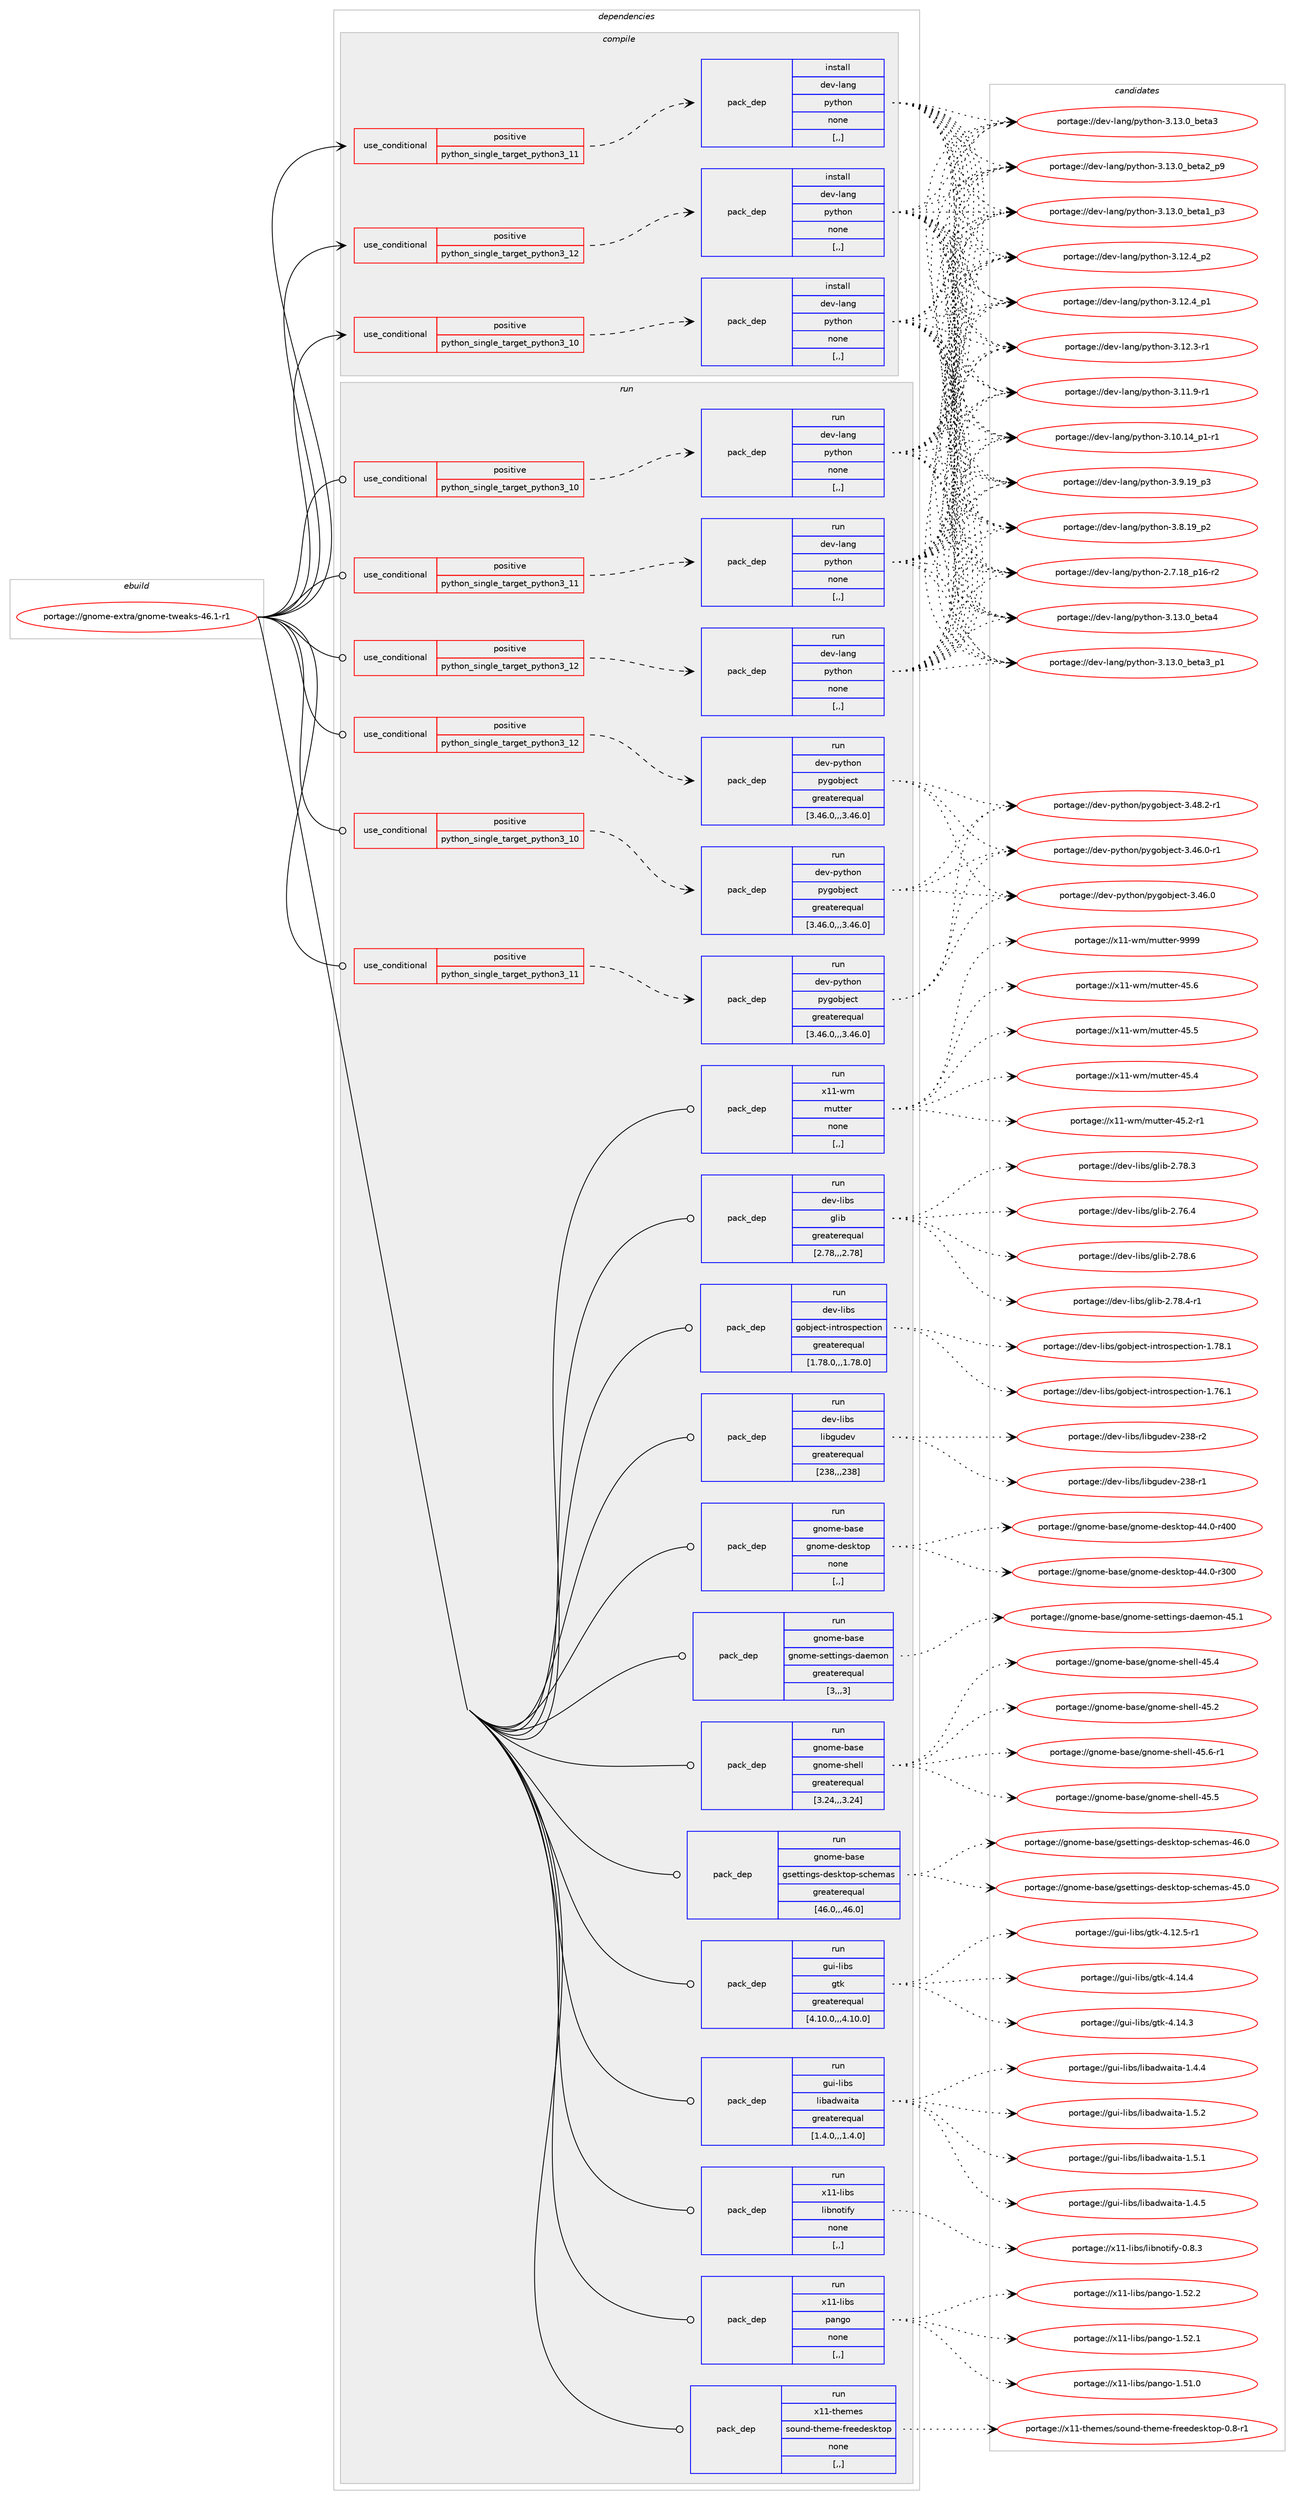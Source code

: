 digraph prolog {

# *************
# Graph options
# *************

newrank=true;
concentrate=true;
compound=true;
graph [rankdir=LR,fontname=Helvetica,fontsize=10,ranksep=1.5];#, ranksep=2.5, nodesep=0.2];
edge  [arrowhead=vee];
node  [fontname=Helvetica,fontsize=10];

# **********
# The ebuild
# **********

subgraph cluster_leftcol {
color=gray;
label=<<i>ebuild</i>>;
id [label="portage://gnome-extra/gnome-tweaks-46.1-r1", color=red, width=4, href="../gnome-extra/gnome-tweaks-46.1-r1.svg"];
}

# ****************
# The dependencies
# ****************

subgraph cluster_midcol {
color=gray;
label=<<i>dependencies</i>>;
subgraph cluster_compile {
fillcolor="#eeeeee";
style=filled;
label=<<i>compile</i>>;
subgraph cond65798 {
dependency240437 [label=<<TABLE BORDER="0" CELLBORDER="1" CELLSPACING="0" CELLPADDING="4"><TR><TD ROWSPAN="3" CELLPADDING="10">use_conditional</TD></TR><TR><TD>positive</TD></TR><TR><TD>python_single_target_python3_10</TD></TR></TABLE>>, shape=none, color=red];
subgraph pack173102 {
dependency240438 [label=<<TABLE BORDER="0" CELLBORDER="1" CELLSPACING="0" CELLPADDING="4" WIDTH="220"><TR><TD ROWSPAN="6" CELLPADDING="30">pack_dep</TD></TR><TR><TD WIDTH="110">install</TD></TR><TR><TD>dev-lang</TD></TR><TR><TD>python</TD></TR><TR><TD>none</TD></TR><TR><TD>[,,]</TD></TR></TABLE>>, shape=none, color=blue];
}
dependency240437:e -> dependency240438:w [weight=20,style="dashed",arrowhead="vee"];
}
id:e -> dependency240437:w [weight=20,style="solid",arrowhead="vee"];
subgraph cond65799 {
dependency240439 [label=<<TABLE BORDER="0" CELLBORDER="1" CELLSPACING="0" CELLPADDING="4"><TR><TD ROWSPAN="3" CELLPADDING="10">use_conditional</TD></TR><TR><TD>positive</TD></TR><TR><TD>python_single_target_python3_11</TD></TR></TABLE>>, shape=none, color=red];
subgraph pack173103 {
dependency240440 [label=<<TABLE BORDER="0" CELLBORDER="1" CELLSPACING="0" CELLPADDING="4" WIDTH="220"><TR><TD ROWSPAN="6" CELLPADDING="30">pack_dep</TD></TR><TR><TD WIDTH="110">install</TD></TR><TR><TD>dev-lang</TD></TR><TR><TD>python</TD></TR><TR><TD>none</TD></TR><TR><TD>[,,]</TD></TR></TABLE>>, shape=none, color=blue];
}
dependency240439:e -> dependency240440:w [weight=20,style="dashed",arrowhead="vee"];
}
id:e -> dependency240439:w [weight=20,style="solid",arrowhead="vee"];
subgraph cond65800 {
dependency240441 [label=<<TABLE BORDER="0" CELLBORDER="1" CELLSPACING="0" CELLPADDING="4"><TR><TD ROWSPAN="3" CELLPADDING="10">use_conditional</TD></TR><TR><TD>positive</TD></TR><TR><TD>python_single_target_python3_12</TD></TR></TABLE>>, shape=none, color=red];
subgraph pack173104 {
dependency240442 [label=<<TABLE BORDER="0" CELLBORDER="1" CELLSPACING="0" CELLPADDING="4" WIDTH="220"><TR><TD ROWSPAN="6" CELLPADDING="30">pack_dep</TD></TR><TR><TD WIDTH="110">install</TD></TR><TR><TD>dev-lang</TD></TR><TR><TD>python</TD></TR><TR><TD>none</TD></TR><TR><TD>[,,]</TD></TR></TABLE>>, shape=none, color=blue];
}
dependency240441:e -> dependency240442:w [weight=20,style="dashed",arrowhead="vee"];
}
id:e -> dependency240441:w [weight=20,style="solid",arrowhead="vee"];
}
subgraph cluster_compileandrun {
fillcolor="#eeeeee";
style=filled;
label=<<i>compile and run</i>>;
}
subgraph cluster_run {
fillcolor="#eeeeee";
style=filled;
label=<<i>run</i>>;
subgraph cond65801 {
dependency240443 [label=<<TABLE BORDER="0" CELLBORDER="1" CELLSPACING="0" CELLPADDING="4"><TR><TD ROWSPAN="3" CELLPADDING="10">use_conditional</TD></TR><TR><TD>positive</TD></TR><TR><TD>python_single_target_python3_10</TD></TR></TABLE>>, shape=none, color=red];
subgraph pack173105 {
dependency240444 [label=<<TABLE BORDER="0" CELLBORDER="1" CELLSPACING="0" CELLPADDING="4" WIDTH="220"><TR><TD ROWSPAN="6" CELLPADDING="30">pack_dep</TD></TR><TR><TD WIDTH="110">run</TD></TR><TR><TD>dev-lang</TD></TR><TR><TD>python</TD></TR><TR><TD>none</TD></TR><TR><TD>[,,]</TD></TR></TABLE>>, shape=none, color=blue];
}
dependency240443:e -> dependency240444:w [weight=20,style="dashed",arrowhead="vee"];
}
id:e -> dependency240443:w [weight=20,style="solid",arrowhead="odot"];
subgraph cond65802 {
dependency240445 [label=<<TABLE BORDER="0" CELLBORDER="1" CELLSPACING="0" CELLPADDING="4"><TR><TD ROWSPAN="3" CELLPADDING="10">use_conditional</TD></TR><TR><TD>positive</TD></TR><TR><TD>python_single_target_python3_10</TD></TR></TABLE>>, shape=none, color=red];
subgraph pack173106 {
dependency240446 [label=<<TABLE BORDER="0" CELLBORDER="1" CELLSPACING="0" CELLPADDING="4" WIDTH="220"><TR><TD ROWSPAN="6" CELLPADDING="30">pack_dep</TD></TR><TR><TD WIDTH="110">run</TD></TR><TR><TD>dev-python</TD></TR><TR><TD>pygobject</TD></TR><TR><TD>greaterequal</TD></TR><TR><TD>[3.46.0,,,3.46.0]</TD></TR></TABLE>>, shape=none, color=blue];
}
dependency240445:e -> dependency240446:w [weight=20,style="dashed",arrowhead="vee"];
}
id:e -> dependency240445:w [weight=20,style="solid",arrowhead="odot"];
subgraph cond65803 {
dependency240447 [label=<<TABLE BORDER="0" CELLBORDER="1" CELLSPACING="0" CELLPADDING="4"><TR><TD ROWSPAN="3" CELLPADDING="10">use_conditional</TD></TR><TR><TD>positive</TD></TR><TR><TD>python_single_target_python3_11</TD></TR></TABLE>>, shape=none, color=red];
subgraph pack173107 {
dependency240448 [label=<<TABLE BORDER="0" CELLBORDER="1" CELLSPACING="0" CELLPADDING="4" WIDTH="220"><TR><TD ROWSPAN="6" CELLPADDING="30">pack_dep</TD></TR><TR><TD WIDTH="110">run</TD></TR><TR><TD>dev-lang</TD></TR><TR><TD>python</TD></TR><TR><TD>none</TD></TR><TR><TD>[,,]</TD></TR></TABLE>>, shape=none, color=blue];
}
dependency240447:e -> dependency240448:w [weight=20,style="dashed",arrowhead="vee"];
}
id:e -> dependency240447:w [weight=20,style="solid",arrowhead="odot"];
subgraph cond65804 {
dependency240449 [label=<<TABLE BORDER="0" CELLBORDER="1" CELLSPACING="0" CELLPADDING="4"><TR><TD ROWSPAN="3" CELLPADDING="10">use_conditional</TD></TR><TR><TD>positive</TD></TR><TR><TD>python_single_target_python3_11</TD></TR></TABLE>>, shape=none, color=red];
subgraph pack173108 {
dependency240450 [label=<<TABLE BORDER="0" CELLBORDER="1" CELLSPACING="0" CELLPADDING="4" WIDTH="220"><TR><TD ROWSPAN="6" CELLPADDING="30">pack_dep</TD></TR><TR><TD WIDTH="110">run</TD></TR><TR><TD>dev-python</TD></TR><TR><TD>pygobject</TD></TR><TR><TD>greaterequal</TD></TR><TR><TD>[3.46.0,,,3.46.0]</TD></TR></TABLE>>, shape=none, color=blue];
}
dependency240449:e -> dependency240450:w [weight=20,style="dashed",arrowhead="vee"];
}
id:e -> dependency240449:w [weight=20,style="solid",arrowhead="odot"];
subgraph cond65805 {
dependency240451 [label=<<TABLE BORDER="0" CELLBORDER="1" CELLSPACING="0" CELLPADDING="4"><TR><TD ROWSPAN="3" CELLPADDING="10">use_conditional</TD></TR><TR><TD>positive</TD></TR><TR><TD>python_single_target_python3_12</TD></TR></TABLE>>, shape=none, color=red];
subgraph pack173109 {
dependency240452 [label=<<TABLE BORDER="0" CELLBORDER="1" CELLSPACING="0" CELLPADDING="4" WIDTH="220"><TR><TD ROWSPAN="6" CELLPADDING="30">pack_dep</TD></TR><TR><TD WIDTH="110">run</TD></TR><TR><TD>dev-lang</TD></TR><TR><TD>python</TD></TR><TR><TD>none</TD></TR><TR><TD>[,,]</TD></TR></TABLE>>, shape=none, color=blue];
}
dependency240451:e -> dependency240452:w [weight=20,style="dashed",arrowhead="vee"];
}
id:e -> dependency240451:w [weight=20,style="solid",arrowhead="odot"];
subgraph cond65806 {
dependency240453 [label=<<TABLE BORDER="0" CELLBORDER="1" CELLSPACING="0" CELLPADDING="4"><TR><TD ROWSPAN="3" CELLPADDING="10">use_conditional</TD></TR><TR><TD>positive</TD></TR><TR><TD>python_single_target_python3_12</TD></TR></TABLE>>, shape=none, color=red];
subgraph pack173110 {
dependency240454 [label=<<TABLE BORDER="0" CELLBORDER="1" CELLSPACING="0" CELLPADDING="4" WIDTH="220"><TR><TD ROWSPAN="6" CELLPADDING="30">pack_dep</TD></TR><TR><TD WIDTH="110">run</TD></TR><TR><TD>dev-python</TD></TR><TR><TD>pygobject</TD></TR><TR><TD>greaterequal</TD></TR><TR><TD>[3.46.0,,,3.46.0]</TD></TR></TABLE>>, shape=none, color=blue];
}
dependency240453:e -> dependency240454:w [weight=20,style="dashed",arrowhead="vee"];
}
id:e -> dependency240453:w [weight=20,style="solid",arrowhead="odot"];
subgraph pack173111 {
dependency240455 [label=<<TABLE BORDER="0" CELLBORDER="1" CELLSPACING="0" CELLPADDING="4" WIDTH="220"><TR><TD ROWSPAN="6" CELLPADDING="30">pack_dep</TD></TR><TR><TD WIDTH="110">run</TD></TR><TR><TD>dev-libs</TD></TR><TR><TD>glib</TD></TR><TR><TD>greaterequal</TD></TR><TR><TD>[2.78,,,2.78]</TD></TR></TABLE>>, shape=none, color=blue];
}
id:e -> dependency240455:w [weight=20,style="solid",arrowhead="odot"];
subgraph pack173112 {
dependency240456 [label=<<TABLE BORDER="0" CELLBORDER="1" CELLSPACING="0" CELLPADDING="4" WIDTH="220"><TR><TD ROWSPAN="6" CELLPADDING="30">pack_dep</TD></TR><TR><TD WIDTH="110">run</TD></TR><TR><TD>dev-libs</TD></TR><TR><TD>gobject-introspection</TD></TR><TR><TD>greaterequal</TD></TR><TR><TD>[1.78.0,,,1.78.0]</TD></TR></TABLE>>, shape=none, color=blue];
}
id:e -> dependency240456:w [weight=20,style="solid",arrowhead="odot"];
subgraph pack173113 {
dependency240457 [label=<<TABLE BORDER="0" CELLBORDER="1" CELLSPACING="0" CELLPADDING="4" WIDTH="220"><TR><TD ROWSPAN="6" CELLPADDING="30">pack_dep</TD></TR><TR><TD WIDTH="110">run</TD></TR><TR><TD>dev-libs</TD></TR><TR><TD>libgudev</TD></TR><TR><TD>greaterequal</TD></TR><TR><TD>[238,,,238]</TD></TR></TABLE>>, shape=none, color=blue];
}
id:e -> dependency240457:w [weight=20,style="solid",arrowhead="odot"];
subgraph pack173114 {
dependency240458 [label=<<TABLE BORDER="0" CELLBORDER="1" CELLSPACING="0" CELLPADDING="4" WIDTH="220"><TR><TD ROWSPAN="6" CELLPADDING="30">pack_dep</TD></TR><TR><TD WIDTH="110">run</TD></TR><TR><TD>gnome-base</TD></TR><TR><TD>gnome-desktop</TD></TR><TR><TD>none</TD></TR><TR><TD>[,,]</TD></TR></TABLE>>, shape=none, color=blue];
}
id:e -> dependency240458:w [weight=20,style="solid",arrowhead="odot"];
subgraph pack173115 {
dependency240459 [label=<<TABLE BORDER="0" CELLBORDER="1" CELLSPACING="0" CELLPADDING="4" WIDTH="220"><TR><TD ROWSPAN="6" CELLPADDING="30">pack_dep</TD></TR><TR><TD WIDTH="110">run</TD></TR><TR><TD>gnome-base</TD></TR><TR><TD>gnome-settings-daemon</TD></TR><TR><TD>greaterequal</TD></TR><TR><TD>[3,,,3]</TD></TR></TABLE>>, shape=none, color=blue];
}
id:e -> dependency240459:w [weight=20,style="solid",arrowhead="odot"];
subgraph pack173116 {
dependency240460 [label=<<TABLE BORDER="0" CELLBORDER="1" CELLSPACING="0" CELLPADDING="4" WIDTH="220"><TR><TD ROWSPAN="6" CELLPADDING="30">pack_dep</TD></TR><TR><TD WIDTH="110">run</TD></TR><TR><TD>gnome-base</TD></TR><TR><TD>gnome-shell</TD></TR><TR><TD>greaterequal</TD></TR><TR><TD>[3.24,,,3.24]</TD></TR></TABLE>>, shape=none, color=blue];
}
id:e -> dependency240460:w [weight=20,style="solid",arrowhead="odot"];
subgraph pack173117 {
dependency240461 [label=<<TABLE BORDER="0" CELLBORDER="1" CELLSPACING="0" CELLPADDING="4" WIDTH="220"><TR><TD ROWSPAN="6" CELLPADDING="30">pack_dep</TD></TR><TR><TD WIDTH="110">run</TD></TR><TR><TD>gnome-base</TD></TR><TR><TD>gsettings-desktop-schemas</TD></TR><TR><TD>greaterequal</TD></TR><TR><TD>[46.0,,,46.0]</TD></TR></TABLE>>, shape=none, color=blue];
}
id:e -> dependency240461:w [weight=20,style="solid",arrowhead="odot"];
subgraph pack173118 {
dependency240462 [label=<<TABLE BORDER="0" CELLBORDER="1" CELLSPACING="0" CELLPADDING="4" WIDTH="220"><TR><TD ROWSPAN="6" CELLPADDING="30">pack_dep</TD></TR><TR><TD WIDTH="110">run</TD></TR><TR><TD>gui-libs</TD></TR><TR><TD>gtk</TD></TR><TR><TD>greaterequal</TD></TR><TR><TD>[4.10.0,,,4.10.0]</TD></TR></TABLE>>, shape=none, color=blue];
}
id:e -> dependency240462:w [weight=20,style="solid",arrowhead="odot"];
subgraph pack173119 {
dependency240463 [label=<<TABLE BORDER="0" CELLBORDER="1" CELLSPACING="0" CELLPADDING="4" WIDTH="220"><TR><TD ROWSPAN="6" CELLPADDING="30">pack_dep</TD></TR><TR><TD WIDTH="110">run</TD></TR><TR><TD>gui-libs</TD></TR><TR><TD>libadwaita</TD></TR><TR><TD>greaterequal</TD></TR><TR><TD>[1.4.0,,,1.4.0]</TD></TR></TABLE>>, shape=none, color=blue];
}
id:e -> dependency240463:w [weight=20,style="solid",arrowhead="odot"];
subgraph pack173120 {
dependency240464 [label=<<TABLE BORDER="0" CELLBORDER="1" CELLSPACING="0" CELLPADDING="4" WIDTH="220"><TR><TD ROWSPAN="6" CELLPADDING="30">pack_dep</TD></TR><TR><TD WIDTH="110">run</TD></TR><TR><TD>x11-libs</TD></TR><TR><TD>libnotify</TD></TR><TR><TD>none</TD></TR><TR><TD>[,,]</TD></TR></TABLE>>, shape=none, color=blue];
}
id:e -> dependency240464:w [weight=20,style="solid",arrowhead="odot"];
subgraph pack173121 {
dependency240465 [label=<<TABLE BORDER="0" CELLBORDER="1" CELLSPACING="0" CELLPADDING="4" WIDTH="220"><TR><TD ROWSPAN="6" CELLPADDING="30">pack_dep</TD></TR><TR><TD WIDTH="110">run</TD></TR><TR><TD>x11-libs</TD></TR><TR><TD>pango</TD></TR><TR><TD>none</TD></TR><TR><TD>[,,]</TD></TR></TABLE>>, shape=none, color=blue];
}
id:e -> dependency240465:w [weight=20,style="solid",arrowhead="odot"];
subgraph pack173122 {
dependency240466 [label=<<TABLE BORDER="0" CELLBORDER="1" CELLSPACING="0" CELLPADDING="4" WIDTH="220"><TR><TD ROWSPAN="6" CELLPADDING="30">pack_dep</TD></TR><TR><TD WIDTH="110">run</TD></TR><TR><TD>x11-themes</TD></TR><TR><TD>sound-theme-freedesktop</TD></TR><TR><TD>none</TD></TR><TR><TD>[,,]</TD></TR></TABLE>>, shape=none, color=blue];
}
id:e -> dependency240466:w [weight=20,style="solid",arrowhead="odot"];
subgraph pack173123 {
dependency240467 [label=<<TABLE BORDER="0" CELLBORDER="1" CELLSPACING="0" CELLPADDING="4" WIDTH="220"><TR><TD ROWSPAN="6" CELLPADDING="30">pack_dep</TD></TR><TR><TD WIDTH="110">run</TD></TR><TR><TD>x11-wm</TD></TR><TR><TD>mutter</TD></TR><TR><TD>none</TD></TR><TR><TD>[,,]</TD></TR></TABLE>>, shape=none, color=blue];
}
id:e -> dependency240467:w [weight=20,style="solid",arrowhead="odot"];
}
}

# **************
# The candidates
# **************

subgraph cluster_choices {
rank=same;
color=gray;
label=<<i>candidates</i>>;

subgraph choice173102 {
color=black;
nodesep=1;
choice1001011184510897110103471121211161041111104551464951464895981011169752 [label="portage://dev-lang/python-3.13.0_beta4", color=red, width=4,href="../dev-lang/python-3.13.0_beta4.svg"];
choice10010111845108971101034711212111610411111045514649514648959810111697519511249 [label="portage://dev-lang/python-3.13.0_beta3_p1", color=red, width=4,href="../dev-lang/python-3.13.0_beta3_p1.svg"];
choice1001011184510897110103471121211161041111104551464951464895981011169751 [label="portage://dev-lang/python-3.13.0_beta3", color=red, width=4,href="../dev-lang/python-3.13.0_beta3.svg"];
choice10010111845108971101034711212111610411111045514649514648959810111697509511257 [label="portage://dev-lang/python-3.13.0_beta2_p9", color=red, width=4,href="../dev-lang/python-3.13.0_beta2_p9.svg"];
choice10010111845108971101034711212111610411111045514649514648959810111697499511251 [label="portage://dev-lang/python-3.13.0_beta1_p3", color=red, width=4,href="../dev-lang/python-3.13.0_beta1_p3.svg"];
choice100101118451089711010347112121116104111110455146495046529511250 [label="portage://dev-lang/python-3.12.4_p2", color=red, width=4,href="../dev-lang/python-3.12.4_p2.svg"];
choice100101118451089711010347112121116104111110455146495046529511249 [label="portage://dev-lang/python-3.12.4_p1", color=red, width=4,href="../dev-lang/python-3.12.4_p1.svg"];
choice100101118451089711010347112121116104111110455146495046514511449 [label="portage://dev-lang/python-3.12.3-r1", color=red, width=4,href="../dev-lang/python-3.12.3-r1.svg"];
choice100101118451089711010347112121116104111110455146494946574511449 [label="portage://dev-lang/python-3.11.9-r1", color=red, width=4,href="../dev-lang/python-3.11.9-r1.svg"];
choice100101118451089711010347112121116104111110455146494846495295112494511449 [label="portage://dev-lang/python-3.10.14_p1-r1", color=red, width=4,href="../dev-lang/python-3.10.14_p1-r1.svg"];
choice100101118451089711010347112121116104111110455146574649579511251 [label="portage://dev-lang/python-3.9.19_p3", color=red, width=4,href="../dev-lang/python-3.9.19_p3.svg"];
choice100101118451089711010347112121116104111110455146564649579511250 [label="portage://dev-lang/python-3.8.19_p2", color=red, width=4,href="../dev-lang/python-3.8.19_p2.svg"];
choice100101118451089711010347112121116104111110455046554649569511249544511450 [label="portage://dev-lang/python-2.7.18_p16-r2", color=red, width=4,href="../dev-lang/python-2.7.18_p16-r2.svg"];
dependency240438:e -> choice1001011184510897110103471121211161041111104551464951464895981011169752:w [style=dotted,weight="100"];
dependency240438:e -> choice10010111845108971101034711212111610411111045514649514648959810111697519511249:w [style=dotted,weight="100"];
dependency240438:e -> choice1001011184510897110103471121211161041111104551464951464895981011169751:w [style=dotted,weight="100"];
dependency240438:e -> choice10010111845108971101034711212111610411111045514649514648959810111697509511257:w [style=dotted,weight="100"];
dependency240438:e -> choice10010111845108971101034711212111610411111045514649514648959810111697499511251:w [style=dotted,weight="100"];
dependency240438:e -> choice100101118451089711010347112121116104111110455146495046529511250:w [style=dotted,weight="100"];
dependency240438:e -> choice100101118451089711010347112121116104111110455146495046529511249:w [style=dotted,weight="100"];
dependency240438:e -> choice100101118451089711010347112121116104111110455146495046514511449:w [style=dotted,weight="100"];
dependency240438:e -> choice100101118451089711010347112121116104111110455146494946574511449:w [style=dotted,weight="100"];
dependency240438:e -> choice100101118451089711010347112121116104111110455146494846495295112494511449:w [style=dotted,weight="100"];
dependency240438:e -> choice100101118451089711010347112121116104111110455146574649579511251:w [style=dotted,weight="100"];
dependency240438:e -> choice100101118451089711010347112121116104111110455146564649579511250:w [style=dotted,weight="100"];
dependency240438:e -> choice100101118451089711010347112121116104111110455046554649569511249544511450:w [style=dotted,weight="100"];
}
subgraph choice173103 {
color=black;
nodesep=1;
choice1001011184510897110103471121211161041111104551464951464895981011169752 [label="portage://dev-lang/python-3.13.0_beta4", color=red, width=4,href="../dev-lang/python-3.13.0_beta4.svg"];
choice10010111845108971101034711212111610411111045514649514648959810111697519511249 [label="portage://dev-lang/python-3.13.0_beta3_p1", color=red, width=4,href="../dev-lang/python-3.13.0_beta3_p1.svg"];
choice1001011184510897110103471121211161041111104551464951464895981011169751 [label="portage://dev-lang/python-3.13.0_beta3", color=red, width=4,href="../dev-lang/python-3.13.0_beta3.svg"];
choice10010111845108971101034711212111610411111045514649514648959810111697509511257 [label="portage://dev-lang/python-3.13.0_beta2_p9", color=red, width=4,href="../dev-lang/python-3.13.0_beta2_p9.svg"];
choice10010111845108971101034711212111610411111045514649514648959810111697499511251 [label="portage://dev-lang/python-3.13.0_beta1_p3", color=red, width=4,href="../dev-lang/python-3.13.0_beta1_p3.svg"];
choice100101118451089711010347112121116104111110455146495046529511250 [label="portage://dev-lang/python-3.12.4_p2", color=red, width=4,href="../dev-lang/python-3.12.4_p2.svg"];
choice100101118451089711010347112121116104111110455146495046529511249 [label="portage://dev-lang/python-3.12.4_p1", color=red, width=4,href="../dev-lang/python-3.12.4_p1.svg"];
choice100101118451089711010347112121116104111110455146495046514511449 [label="portage://dev-lang/python-3.12.3-r1", color=red, width=4,href="../dev-lang/python-3.12.3-r1.svg"];
choice100101118451089711010347112121116104111110455146494946574511449 [label="portage://dev-lang/python-3.11.9-r1", color=red, width=4,href="../dev-lang/python-3.11.9-r1.svg"];
choice100101118451089711010347112121116104111110455146494846495295112494511449 [label="portage://dev-lang/python-3.10.14_p1-r1", color=red, width=4,href="../dev-lang/python-3.10.14_p1-r1.svg"];
choice100101118451089711010347112121116104111110455146574649579511251 [label="portage://dev-lang/python-3.9.19_p3", color=red, width=4,href="../dev-lang/python-3.9.19_p3.svg"];
choice100101118451089711010347112121116104111110455146564649579511250 [label="portage://dev-lang/python-3.8.19_p2", color=red, width=4,href="../dev-lang/python-3.8.19_p2.svg"];
choice100101118451089711010347112121116104111110455046554649569511249544511450 [label="portage://dev-lang/python-2.7.18_p16-r2", color=red, width=4,href="../dev-lang/python-2.7.18_p16-r2.svg"];
dependency240440:e -> choice1001011184510897110103471121211161041111104551464951464895981011169752:w [style=dotted,weight="100"];
dependency240440:e -> choice10010111845108971101034711212111610411111045514649514648959810111697519511249:w [style=dotted,weight="100"];
dependency240440:e -> choice1001011184510897110103471121211161041111104551464951464895981011169751:w [style=dotted,weight="100"];
dependency240440:e -> choice10010111845108971101034711212111610411111045514649514648959810111697509511257:w [style=dotted,weight="100"];
dependency240440:e -> choice10010111845108971101034711212111610411111045514649514648959810111697499511251:w [style=dotted,weight="100"];
dependency240440:e -> choice100101118451089711010347112121116104111110455146495046529511250:w [style=dotted,weight="100"];
dependency240440:e -> choice100101118451089711010347112121116104111110455146495046529511249:w [style=dotted,weight="100"];
dependency240440:e -> choice100101118451089711010347112121116104111110455146495046514511449:w [style=dotted,weight="100"];
dependency240440:e -> choice100101118451089711010347112121116104111110455146494946574511449:w [style=dotted,weight="100"];
dependency240440:e -> choice100101118451089711010347112121116104111110455146494846495295112494511449:w [style=dotted,weight="100"];
dependency240440:e -> choice100101118451089711010347112121116104111110455146574649579511251:w [style=dotted,weight="100"];
dependency240440:e -> choice100101118451089711010347112121116104111110455146564649579511250:w [style=dotted,weight="100"];
dependency240440:e -> choice100101118451089711010347112121116104111110455046554649569511249544511450:w [style=dotted,weight="100"];
}
subgraph choice173104 {
color=black;
nodesep=1;
choice1001011184510897110103471121211161041111104551464951464895981011169752 [label="portage://dev-lang/python-3.13.0_beta4", color=red, width=4,href="../dev-lang/python-3.13.0_beta4.svg"];
choice10010111845108971101034711212111610411111045514649514648959810111697519511249 [label="portage://dev-lang/python-3.13.0_beta3_p1", color=red, width=4,href="../dev-lang/python-3.13.0_beta3_p1.svg"];
choice1001011184510897110103471121211161041111104551464951464895981011169751 [label="portage://dev-lang/python-3.13.0_beta3", color=red, width=4,href="../dev-lang/python-3.13.0_beta3.svg"];
choice10010111845108971101034711212111610411111045514649514648959810111697509511257 [label="portage://dev-lang/python-3.13.0_beta2_p9", color=red, width=4,href="../dev-lang/python-3.13.0_beta2_p9.svg"];
choice10010111845108971101034711212111610411111045514649514648959810111697499511251 [label="portage://dev-lang/python-3.13.0_beta1_p3", color=red, width=4,href="../dev-lang/python-3.13.0_beta1_p3.svg"];
choice100101118451089711010347112121116104111110455146495046529511250 [label="portage://dev-lang/python-3.12.4_p2", color=red, width=4,href="../dev-lang/python-3.12.4_p2.svg"];
choice100101118451089711010347112121116104111110455146495046529511249 [label="portage://dev-lang/python-3.12.4_p1", color=red, width=4,href="../dev-lang/python-3.12.4_p1.svg"];
choice100101118451089711010347112121116104111110455146495046514511449 [label="portage://dev-lang/python-3.12.3-r1", color=red, width=4,href="../dev-lang/python-3.12.3-r1.svg"];
choice100101118451089711010347112121116104111110455146494946574511449 [label="portage://dev-lang/python-3.11.9-r1", color=red, width=4,href="../dev-lang/python-3.11.9-r1.svg"];
choice100101118451089711010347112121116104111110455146494846495295112494511449 [label="portage://dev-lang/python-3.10.14_p1-r1", color=red, width=4,href="../dev-lang/python-3.10.14_p1-r1.svg"];
choice100101118451089711010347112121116104111110455146574649579511251 [label="portage://dev-lang/python-3.9.19_p3", color=red, width=4,href="../dev-lang/python-3.9.19_p3.svg"];
choice100101118451089711010347112121116104111110455146564649579511250 [label="portage://dev-lang/python-3.8.19_p2", color=red, width=4,href="../dev-lang/python-3.8.19_p2.svg"];
choice100101118451089711010347112121116104111110455046554649569511249544511450 [label="portage://dev-lang/python-2.7.18_p16-r2", color=red, width=4,href="../dev-lang/python-2.7.18_p16-r2.svg"];
dependency240442:e -> choice1001011184510897110103471121211161041111104551464951464895981011169752:w [style=dotted,weight="100"];
dependency240442:e -> choice10010111845108971101034711212111610411111045514649514648959810111697519511249:w [style=dotted,weight="100"];
dependency240442:e -> choice1001011184510897110103471121211161041111104551464951464895981011169751:w [style=dotted,weight="100"];
dependency240442:e -> choice10010111845108971101034711212111610411111045514649514648959810111697509511257:w [style=dotted,weight="100"];
dependency240442:e -> choice10010111845108971101034711212111610411111045514649514648959810111697499511251:w [style=dotted,weight="100"];
dependency240442:e -> choice100101118451089711010347112121116104111110455146495046529511250:w [style=dotted,weight="100"];
dependency240442:e -> choice100101118451089711010347112121116104111110455146495046529511249:w [style=dotted,weight="100"];
dependency240442:e -> choice100101118451089711010347112121116104111110455146495046514511449:w [style=dotted,weight="100"];
dependency240442:e -> choice100101118451089711010347112121116104111110455146494946574511449:w [style=dotted,weight="100"];
dependency240442:e -> choice100101118451089711010347112121116104111110455146494846495295112494511449:w [style=dotted,weight="100"];
dependency240442:e -> choice100101118451089711010347112121116104111110455146574649579511251:w [style=dotted,weight="100"];
dependency240442:e -> choice100101118451089711010347112121116104111110455146564649579511250:w [style=dotted,weight="100"];
dependency240442:e -> choice100101118451089711010347112121116104111110455046554649569511249544511450:w [style=dotted,weight="100"];
}
subgraph choice173105 {
color=black;
nodesep=1;
choice1001011184510897110103471121211161041111104551464951464895981011169752 [label="portage://dev-lang/python-3.13.0_beta4", color=red, width=4,href="../dev-lang/python-3.13.0_beta4.svg"];
choice10010111845108971101034711212111610411111045514649514648959810111697519511249 [label="portage://dev-lang/python-3.13.0_beta3_p1", color=red, width=4,href="../dev-lang/python-3.13.0_beta3_p1.svg"];
choice1001011184510897110103471121211161041111104551464951464895981011169751 [label="portage://dev-lang/python-3.13.0_beta3", color=red, width=4,href="../dev-lang/python-3.13.0_beta3.svg"];
choice10010111845108971101034711212111610411111045514649514648959810111697509511257 [label="portage://dev-lang/python-3.13.0_beta2_p9", color=red, width=4,href="../dev-lang/python-3.13.0_beta2_p9.svg"];
choice10010111845108971101034711212111610411111045514649514648959810111697499511251 [label="portage://dev-lang/python-3.13.0_beta1_p3", color=red, width=4,href="../dev-lang/python-3.13.0_beta1_p3.svg"];
choice100101118451089711010347112121116104111110455146495046529511250 [label="portage://dev-lang/python-3.12.4_p2", color=red, width=4,href="../dev-lang/python-3.12.4_p2.svg"];
choice100101118451089711010347112121116104111110455146495046529511249 [label="portage://dev-lang/python-3.12.4_p1", color=red, width=4,href="../dev-lang/python-3.12.4_p1.svg"];
choice100101118451089711010347112121116104111110455146495046514511449 [label="portage://dev-lang/python-3.12.3-r1", color=red, width=4,href="../dev-lang/python-3.12.3-r1.svg"];
choice100101118451089711010347112121116104111110455146494946574511449 [label="portage://dev-lang/python-3.11.9-r1", color=red, width=4,href="../dev-lang/python-3.11.9-r1.svg"];
choice100101118451089711010347112121116104111110455146494846495295112494511449 [label="portage://dev-lang/python-3.10.14_p1-r1", color=red, width=4,href="../dev-lang/python-3.10.14_p1-r1.svg"];
choice100101118451089711010347112121116104111110455146574649579511251 [label="portage://dev-lang/python-3.9.19_p3", color=red, width=4,href="../dev-lang/python-3.9.19_p3.svg"];
choice100101118451089711010347112121116104111110455146564649579511250 [label="portage://dev-lang/python-3.8.19_p2", color=red, width=4,href="../dev-lang/python-3.8.19_p2.svg"];
choice100101118451089711010347112121116104111110455046554649569511249544511450 [label="portage://dev-lang/python-2.7.18_p16-r2", color=red, width=4,href="../dev-lang/python-2.7.18_p16-r2.svg"];
dependency240444:e -> choice1001011184510897110103471121211161041111104551464951464895981011169752:w [style=dotted,weight="100"];
dependency240444:e -> choice10010111845108971101034711212111610411111045514649514648959810111697519511249:w [style=dotted,weight="100"];
dependency240444:e -> choice1001011184510897110103471121211161041111104551464951464895981011169751:w [style=dotted,weight="100"];
dependency240444:e -> choice10010111845108971101034711212111610411111045514649514648959810111697509511257:w [style=dotted,weight="100"];
dependency240444:e -> choice10010111845108971101034711212111610411111045514649514648959810111697499511251:w [style=dotted,weight="100"];
dependency240444:e -> choice100101118451089711010347112121116104111110455146495046529511250:w [style=dotted,weight="100"];
dependency240444:e -> choice100101118451089711010347112121116104111110455146495046529511249:w [style=dotted,weight="100"];
dependency240444:e -> choice100101118451089711010347112121116104111110455146495046514511449:w [style=dotted,weight="100"];
dependency240444:e -> choice100101118451089711010347112121116104111110455146494946574511449:w [style=dotted,weight="100"];
dependency240444:e -> choice100101118451089711010347112121116104111110455146494846495295112494511449:w [style=dotted,weight="100"];
dependency240444:e -> choice100101118451089711010347112121116104111110455146574649579511251:w [style=dotted,weight="100"];
dependency240444:e -> choice100101118451089711010347112121116104111110455146564649579511250:w [style=dotted,weight="100"];
dependency240444:e -> choice100101118451089711010347112121116104111110455046554649569511249544511450:w [style=dotted,weight="100"];
}
subgraph choice173106 {
color=black;
nodesep=1;
choice10010111845112121116104111110471121211031119810610199116455146525646504511449 [label="portage://dev-python/pygobject-3.48.2-r1", color=red, width=4,href="../dev-python/pygobject-3.48.2-r1.svg"];
choice10010111845112121116104111110471121211031119810610199116455146525446484511449 [label="portage://dev-python/pygobject-3.46.0-r1", color=red, width=4,href="../dev-python/pygobject-3.46.0-r1.svg"];
choice1001011184511212111610411111047112121103111981061019911645514652544648 [label="portage://dev-python/pygobject-3.46.0", color=red, width=4,href="../dev-python/pygobject-3.46.0.svg"];
dependency240446:e -> choice10010111845112121116104111110471121211031119810610199116455146525646504511449:w [style=dotted,weight="100"];
dependency240446:e -> choice10010111845112121116104111110471121211031119810610199116455146525446484511449:w [style=dotted,weight="100"];
dependency240446:e -> choice1001011184511212111610411111047112121103111981061019911645514652544648:w [style=dotted,weight="100"];
}
subgraph choice173107 {
color=black;
nodesep=1;
choice1001011184510897110103471121211161041111104551464951464895981011169752 [label="portage://dev-lang/python-3.13.0_beta4", color=red, width=4,href="../dev-lang/python-3.13.0_beta4.svg"];
choice10010111845108971101034711212111610411111045514649514648959810111697519511249 [label="portage://dev-lang/python-3.13.0_beta3_p1", color=red, width=4,href="../dev-lang/python-3.13.0_beta3_p1.svg"];
choice1001011184510897110103471121211161041111104551464951464895981011169751 [label="portage://dev-lang/python-3.13.0_beta3", color=red, width=4,href="../dev-lang/python-3.13.0_beta3.svg"];
choice10010111845108971101034711212111610411111045514649514648959810111697509511257 [label="portage://dev-lang/python-3.13.0_beta2_p9", color=red, width=4,href="../dev-lang/python-3.13.0_beta2_p9.svg"];
choice10010111845108971101034711212111610411111045514649514648959810111697499511251 [label="portage://dev-lang/python-3.13.0_beta1_p3", color=red, width=4,href="../dev-lang/python-3.13.0_beta1_p3.svg"];
choice100101118451089711010347112121116104111110455146495046529511250 [label="portage://dev-lang/python-3.12.4_p2", color=red, width=4,href="../dev-lang/python-3.12.4_p2.svg"];
choice100101118451089711010347112121116104111110455146495046529511249 [label="portage://dev-lang/python-3.12.4_p1", color=red, width=4,href="../dev-lang/python-3.12.4_p1.svg"];
choice100101118451089711010347112121116104111110455146495046514511449 [label="portage://dev-lang/python-3.12.3-r1", color=red, width=4,href="../dev-lang/python-3.12.3-r1.svg"];
choice100101118451089711010347112121116104111110455146494946574511449 [label="portage://dev-lang/python-3.11.9-r1", color=red, width=4,href="../dev-lang/python-3.11.9-r1.svg"];
choice100101118451089711010347112121116104111110455146494846495295112494511449 [label="portage://dev-lang/python-3.10.14_p1-r1", color=red, width=4,href="../dev-lang/python-3.10.14_p1-r1.svg"];
choice100101118451089711010347112121116104111110455146574649579511251 [label="portage://dev-lang/python-3.9.19_p3", color=red, width=4,href="../dev-lang/python-3.9.19_p3.svg"];
choice100101118451089711010347112121116104111110455146564649579511250 [label="portage://dev-lang/python-3.8.19_p2", color=red, width=4,href="../dev-lang/python-3.8.19_p2.svg"];
choice100101118451089711010347112121116104111110455046554649569511249544511450 [label="portage://dev-lang/python-2.7.18_p16-r2", color=red, width=4,href="../dev-lang/python-2.7.18_p16-r2.svg"];
dependency240448:e -> choice1001011184510897110103471121211161041111104551464951464895981011169752:w [style=dotted,weight="100"];
dependency240448:e -> choice10010111845108971101034711212111610411111045514649514648959810111697519511249:w [style=dotted,weight="100"];
dependency240448:e -> choice1001011184510897110103471121211161041111104551464951464895981011169751:w [style=dotted,weight="100"];
dependency240448:e -> choice10010111845108971101034711212111610411111045514649514648959810111697509511257:w [style=dotted,weight="100"];
dependency240448:e -> choice10010111845108971101034711212111610411111045514649514648959810111697499511251:w [style=dotted,weight="100"];
dependency240448:e -> choice100101118451089711010347112121116104111110455146495046529511250:w [style=dotted,weight="100"];
dependency240448:e -> choice100101118451089711010347112121116104111110455146495046529511249:w [style=dotted,weight="100"];
dependency240448:e -> choice100101118451089711010347112121116104111110455146495046514511449:w [style=dotted,weight="100"];
dependency240448:e -> choice100101118451089711010347112121116104111110455146494946574511449:w [style=dotted,weight="100"];
dependency240448:e -> choice100101118451089711010347112121116104111110455146494846495295112494511449:w [style=dotted,weight="100"];
dependency240448:e -> choice100101118451089711010347112121116104111110455146574649579511251:w [style=dotted,weight="100"];
dependency240448:e -> choice100101118451089711010347112121116104111110455146564649579511250:w [style=dotted,weight="100"];
dependency240448:e -> choice100101118451089711010347112121116104111110455046554649569511249544511450:w [style=dotted,weight="100"];
}
subgraph choice173108 {
color=black;
nodesep=1;
choice10010111845112121116104111110471121211031119810610199116455146525646504511449 [label="portage://dev-python/pygobject-3.48.2-r1", color=red, width=4,href="../dev-python/pygobject-3.48.2-r1.svg"];
choice10010111845112121116104111110471121211031119810610199116455146525446484511449 [label="portage://dev-python/pygobject-3.46.0-r1", color=red, width=4,href="../dev-python/pygobject-3.46.0-r1.svg"];
choice1001011184511212111610411111047112121103111981061019911645514652544648 [label="portage://dev-python/pygobject-3.46.0", color=red, width=4,href="../dev-python/pygobject-3.46.0.svg"];
dependency240450:e -> choice10010111845112121116104111110471121211031119810610199116455146525646504511449:w [style=dotted,weight="100"];
dependency240450:e -> choice10010111845112121116104111110471121211031119810610199116455146525446484511449:w [style=dotted,weight="100"];
dependency240450:e -> choice1001011184511212111610411111047112121103111981061019911645514652544648:w [style=dotted,weight="100"];
}
subgraph choice173109 {
color=black;
nodesep=1;
choice1001011184510897110103471121211161041111104551464951464895981011169752 [label="portage://dev-lang/python-3.13.0_beta4", color=red, width=4,href="../dev-lang/python-3.13.0_beta4.svg"];
choice10010111845108971101034711212111610411111045514649514648959810111697519511249 [label="portage://dev-lang/python-3.13.0_beta3_p1", color=red, width=4,href="../dev-lang/python-3.13.0_beta3_p1.svg"];
choice1001011184510897110103471121211161041111104551464951464895981011169751 [label="portage://dev-lang/python-3.13.0_beta3", color=red, width=4,href="../dev-lang/python-3.13.0_beta3.svg"];
choice10010111845108971101034711212111610411111045514649514648959810111697509511257 [label="portage://dev-lang/python-3.13.0_beta2_p9", color=red, width=4,href="../dev-lang/python-3.13.0_beta2_p9.svg"];
choice10010111845108971101034711212111610411111045514649514648959810111697499511251 [label="portage://dev-lang/python-3.13.0_beta1_p3", color=red, width=4,href="../dev-lang/python-3.13.0_beta1_p3.svg"];
choice100101118451089711010347112121116104111110455146495046529511250 [label="portage://dev-lang/python-3.12.4_p2", color=red, width=4,href="../dev-lang/python-3.12.4_p2.svg"];
choice100101118451089711010347112121116104111110455146495046529511249 [label="portage://dev-lang/python-3.12.4_p1", color=red, width=4,href="../dev-lang/python-3.12.4_p1.svg"];
choice100101118451089711010347112121116104111110455146495046514511449 [label="portage://dev-lang/python-3.12.3-r1", color=red, width=4,href="../dev-lang/python-3.12.3-r1.svg"];
choice100101118451089711010347112121116104111110455146494946574511449 [label="portage://dev-lang/python-3.11.9-r1", color=red, width=4,href="../dev-lang/python-3.11.9-r1.svg"];
choice100101118451089711010347112121116104111110455146494846495295112494511449 [label="portage://dev-lang/python-3.10.14_p1-r1", color=red, width=4,href="../dev-lang/python-3.10.14_p1-r1.svg"];
choice100101118451089711010347112121116104111110455146574649579511251 [label="portage://dev-lang/python-3.9.19_p3", color=red, width=4,href="../dev-lang/python-3.9.19_p3.svg"];
choice100101118451089711010347112121116104111110455146564649579511250 [label="portage://dev-lang/python-3.8.19_p2", color=red, width=4,href="../dev-lang/python-3.8.19_p2.svg"];
choice100101118451089711010347112121116104111110455046554649569511249544511450 [label="portage://dev-lang/python-2.7.18_p16-r2", color=red, width=4,href="../dev-lang/python-2.7.18_p16-r2.svg"];
dependency240452:e -> choice1001011184510897110103471121211161041111104551464951464895981011169752:w [style=dotted,weight="100"];
dependency240452:e -> choice10010111845108971101034711212111610411111045514649514648959810111697519511249:w [style=dotted,weight="100"];
dependency240452:e -> choice1001011184510897110103471121211161041111104551464951464895981011169751:w [style=dotted,weight="100"];
dependency240452:e -> choice10010111845108971101034711212111610411111045514649514648959810111697509511257:w [style=dotted,weight="100"];
dependency240452:e -> choice10010111845108971101034711212111610411111045514649514648959810111697499511251:w [style=dotted,weight="100"];
dependency240452:e -> choice100101118451089711010347112121116104111110455146495046529511250:w [style=dotted,weight="100"];
dependency240452:e -> choice100101118451089711010347112121116104111110455146495046529511249:w [style=dotted,weight="100"];
dependency240452:e -> choice100101118451089711010347112121116104111110455146495046514511449:w [style=dotted,weight="100"];
dependency240452:e -> choice100101118451089711010347112121116104111110455146494946574511449:w [style=dotted,weight="100"];
dependency240452:e -> choice100101118451089711010347112121116104111110455146494846495295112494511449:w [style=dotted,weight="100"];
dependency240452:e -> choice100101118451089711010347112121116104111110455146574649579511251:w [style=dotted,weight="100"];
dependency240452:e -> choice100101118451089711010347112121116104111110455146564649579511250:w [style=dotted,weight="100"];
dependency240452:e -> choice100101118451089711010347112121116104111110455046554649569511249544511450:w [style=dotted,weight="100"];
}
subgraph choice173110 {
color=black;
nodesep=1;
choice10010111845112121116104111110471121211031119810610199116455146525646504511449 [label="portage://dev-python/pygobject-3.48.2-r1", color=red, width=4,href="../dev-python/pygobject-3.48.2-r1.svg"];
choice10010111845112121116104111110471121211031119810610199116455146525446484511449 [label="portage://dev-python/pygobject-3.46.0-r1", color=red, width=4,href="../dev-python/pygobject-3.46.0-r1.svg"];
choice1001011184511212111610411111047112121103111981061019911645514652544648 [label="portage://dev-python/pygobject-3.46.0", color=red, width=4,href="../dev-python/pygobject-3.46.0.svg"];
dependency240454:e -> choice10010111845112121116104111110471121211031119810610199116455146525646504511449:w [style=dotted,weight="100"];
dependency240454:e -> choice10010111845112121116104111110471121211031119810610199116455146525446484511449:w [style=dotted,weight="100"];
dependency240454:e -> choice1001011184511212111610411111047112121103111981061019911645514652544648:w [style=dotted,weight="100"];
}
subgraph choice173111 {
color=black;
nodesep=1;
choice1001011184510810598115471031081059845504655564654 [label="portage://dev-libs/glib-2.78.6", color=red, width=4,href="../dev-libs/glib-2.78.6.svg"];
choice10010111845108105981154710310810598455046555646524511449 [label="portage://dev-libs/glib-2.78.4-r1", color=red, width=4,href="../dev-libs/glib-2.78.4-r1.svg"];
choice1001011184510810598115471031081059845504655564651 [label="portage://dev-libs/glib-2.78.3", color=red, width=4,href="../dev-libs/glib-2.78.3.svg"];
choice1001011184510810598115471031081059845504655544652 [label="portage://dev-libs/glib-2.76.4", color=red, width=4,href="../dev-libs/glib-2.76.4.svg"];
dependency240455:e -> choice1001011184510810598115471031081059845504655564654:w [style=dotted,weight="100"];
dependency240455:e -> choice10010111845108105981154710310810598455046555646524511449:w [style=dotted,weight="100"];
dependency240455:e -> choice1001011184510810598115471031081059845504655564651:w [style=dotted,weight="100"];
dependency240455:e -> choice1001011184510810598115471031081059845504655544652:w [style=dotted,weight="100"];
}
subgraph choice173112 {
color=black;
nodesep=1;
choice1001011184510810598115471031119810610199116451051101161141111151121019911610511111045494655564649 [label="portage://dev-libs/gobject-introspection-1.78.1", color=red, width=4,href="../dev-libs/gobject-introspection-1.78.1.svg"];
choice1001011184510810598115471031119810610199116451051101161141111151121019911610511111045494655544649 [label="portage://dev-libs/gobject-introspection-1.76.1", color=red, width=4,href="../dev-libs/gobject-introspection-1.76.1.svg"];
dependency240456:e -> choice1001011184510810598115471031119810610199116451051101161141111151121019911610511111045494655564649:w [style=dotted,weight="100"];
dependency240456:e -> choice1001011184510810598115471031119810610199116451051101161141111151121019911610511111045494655544649:w [style=dotted,weight="100"];
}
subgraph choice173113 {
color=black;
nodesep=1;
choice10010111845108105981154710810598103117100101118455051564511450 [label="portage://dev-libs/libgudev-238-r2", color=red, width=4,href="../dev-libs/libgudev-238-r2.svg"];
choice10010111845108105981154710810598103117100101118455051564511449 [label="portage://dev-libs/libgudev-238-r1", color=red, width=4,href="../dev-libs/libgudev-238-r1.svg"];
dependency240457:e -> choice10010111845108105981154710810598103117100101118455051564511450:w [style=dotted,weight="100"];
dependency240457:e -> choice10010111845108105981154710810598103117100101118455051564511449:w [style=dotted,weight="100"];
}
subgraph choice173114 {
color=black;
nodesep=1;
choice1031101111091014598971151014710311011110910145100101115107116111112455252464845114524848 [label="portage://gnome-base/gnome-desktop-44.0-r400", color=red, width=4,href="../gnome-base/gnome-desktop-44.0-r400.svg"];
choice1031101111091014598971151014710311011110910145100101115107116111112455252464845114514848 [label="portage://gnome-base/gnome-desktop-44.0-r300", color=red, width=4,href="../gnome-base/gnome-desktop-44.0-r300.svg"];
dependency240458:e -> choice1031101111091014598971151014710311011110910145100101115107116111112455252464845114524848:w [style=dotted,weight="100"];
dependency240458:e -> choice1031101111091014598971151014710311011110910145100101115107116111112455252464845114514848:w [style=dotted,weight="100"];
}
subgraph choice173115 {
color=black;
nodesep=1;
choice103110111109101459897115101471031101111091014511510111611610511010311545100971011091111104552534649 [label="portage://gnome-base/gnome-settings-daemon-45.1", color=red, width=4,href="../gnome-base/gnome-settings-daemon-45.1.svg"];
dependency240459:e -> choice103110111109101459897115101471031101111091014511510111611610511010311545100971011091111104552534649:w [style=dotted,weight="100"];
}
subgraph choice173116 {
color=black;
nodesep=1;
choice103110111109101459897115101471031101111091014511510410110810845525346544511449 [label="portage://gnome-base/gnome-shell-45.6-r1", color=red, width=4,href="../gnome-base/gnome-shell-45.6-r1.svg"];
choice10311011110910145989711510147103110111109101451151041011081084552534653 [label="portage://gnome-base/gnome-shell-45.5", color=red, width=4,href="../gnome-base/gnome-shell-45.5.svg"];
choice10311011110910145989711510147103110111109101451151041011081084552534652 [label="portage://gnome-base/gnome-shell-45.4", color=red, width=4,href="../gnome-base/gnome-shell-45.4.svg"];
choice10311011110910145989711510147103110111109101451151041011081084552534650 [label="portage://gnome-base/gnome-shell-45.2", color=red, width=4,href="../gnome-base/gnome-shell-45.2.svg"];
dependency240460:e -> choice103110111109101459897115101471031101111091014511510410110810845525346544511449:w [style=dotted,weight="100"];
dependency240460:e -> choice10311011110910145989711510147103110111109101451151041011081084552534653:w [style=dotted,weight="100"];
dependency240460:e -> choice10311011110910145989711510147103110111109101451151041011081084552534652:w [style=dotted,weight="100"];
dependency240460:e -> choice10311011110910145989711510147103110111109101451151041011081084552534650:w [style=dotted,weight="100"];
}
subgraph choice173117 {
color=black;
nodesep=1;
choice10311011110910145989711510147103115101116116105110103115451001011151071161111124511599104101109971154552544648 [label="portage://gnome-base/gsettings-desktop-schemas-46.0", color=red, width=4,href="../gnome-base/gsettings-desktop-schemas-46.0.svg"];
choice10311011110910145989711510147103115101116116105110103115451001011151071161111124511599104101109971154552534648 [label="portage://gnome-base/gsettings-desktop-schemas-45.0", color=red, width=4,href="../gnome-base/gsettings-desktop-schemas-45.0.svg"];
dependency240461:e -> choice10311011110910145989711510147103115101116116105110103115451001011151071161111124511599104101109971154552544648:w [style=dotted,weight="100"];
dependency240461:e -> choice10311011110910145989711510147103115101116116105110103115451001011151071161111124511599104101109971154552534648:w [style=dotted,weight="100"];
}
subgraph choice173118 {
color=black;
nodesep=1;
choice10311710545108105981154710311610745524649524652 [label="portage://gui-libs/gtk-4.14.4", color=red, width=4,href="../gui-libs/gtk-4.14.4.svg"];
choice10311710545108105981154710311610745524649524651 [label="portage://gui-libs/gtk-4.14.3", color=red, width=4,href="../gui-libs/gtk-4.14.3.svg"];
choice103117105451081059811547103116107455246495046534511449 [label="portage://gui-libs/gtk-4.12.5-r1", color=red, width=4,href="../gui-libs/gtk-4.12.5-r1.svg"];
dependency240462:e -> choice10311710545108105981154710311610745524649524652:w [style=dotted,weight="100"];
dependency240462:e -> choice10311710545108105981154710311610745524649524651:w [style=dotted,weight="100"];
dependency240462:e -> choice103117105451081059811547103116107455246495046534511449:w [style=dotted,weight="100"];
}
subgraph choice173119 {
color=black;
nodesep=1;
choice10311710545108105981154710810598971001199710511697454946534650 [label="portage://gui-libs/libadwaita-1.5.2", color=red, width=4,href="../gui-libs/libadwaita-1.5.2.svg"];
choice10311710545108105981154710810598971001199710511697454946534649 [label="portage://gui-libs/libadwaita-1.5.1", color=red, width=4,href="../gui-libs/libadwaita-1.5.1.svg"];
choice10311710545108105981154710810598971001199710511697454946524653 [label="portage://gui-libs/libadwaita-1.4.5", color=red, width=4,href="../gui-libs/libadwaita-1.4.5.svg"];
choice10311710545108105981154710810598971001199710511697454946524652 [label="portage://gui-libs/libadwaita-1.4.4", color=red, width=4,href="../gui-libs/libadwaita-1.4.4.svg"];
dependency240463:e -> choice10311710545108105981154710810598971001199710511697454946534650:w [style=dotted,weight="100"];
dependency240463:e -> choice10311710545108105981154710810598971001199710511697454946534649:w [style=dotted,weight="100"];
dependency240463:e -> choice10311710545108105981154710810598971001199710511697454946524653:w [style=dotted,weight="100"];
dependency240463:e -> choice10311710545108105981154710810598971001199710511697454946524652:w [style=dotted,weight="100"];
}
subgraph choice173120 {
color=black;
nodesep=1;
choice120494945108105981154710810598110111116105102121454846564651 [label="portage://x11-libs/libnotify-0.8.3", color=red, width=4,href="../x11-libs/libnotify-0.8.3.svg"];
dependency240464:e -> choice120494945108105981154710810598110111116105102121454846564651:w [style=dotted,weight="100"];
}
subgraph choice173121 {
color=black;
nodesep=1;
choice12049494510810598115471129711010311145494653504650 [label="portage://x11-libs/pango-1.52.2", color=red, width=4,href="../x11-libs/pango-1.52.2.svg"];
choice12049494510810598115471129711010311145494653504649 [label="portage://x11-libs/pango-1.52.1", color=red, width=4,href="../x11-libs/pango-1.52.1.svg"];
choice12049494510810598115471129711010311145494653494648 [label="portage://x11-libs/pango-1.51.0", color=red, width=4,href="../x11-libs/pango-1.51.0.svg"];
dependency240465:e -> choice12049494510810598115471129711010311145494653504650:w [style=dotted,weight="100"];
dependency240465:e -> choice12049494510810598115471129711010311145494653504649:w [style=dotted,weight="100"];
dependency240465:e -> choice12049494510810598115471129711010311145494653494648:w [style=dotted,weight="100"];
}
subgraph choice173122 {
color=black;
nodesep=1;
choice120494945116104101109101115471151111171101004511610410110910145102114101101100101115107116111112454846564511449 [label="portage://x11-themes/sound-theme-freedesktop-0.8-r1", color=red, width=4,href="../x11-themes/sound-theme-freedesktop-0.8-r1.svg"];
dependency240466:e -> choice120494945116104101109101115471151111171101004511610410110910145102114101101100101115107116111112454846564511449:w [style=dotted,weight="100"];
}
subgraph choice173123 {
color=black;
nodesep=1;
choice120494945119109471091171161161011144557575757 [label="portage://x11-wm/mutter-9999", color=red, width=4,href="../x11-wm/mutter-9999.svg"];
choice120494945119109471091171161161011144552534654 [label="portage://x11-wm/mutter-45.6", color=red, width=4,href="../x11-wm/mutter-45.6.svg"];
choice120494945119109471091171161161011144552534653 [label="portage://x11-wm/mutter-45.5", color=red, width=4,href="../x11-wm/mutter-45.5.svg"];
choice120494945119109471091171161161011144552534652 [label="portage://x11-wm/mutter-45.4", color=red, width=4,href="../x11-wm/mutter-45.4.svg"];
choice1204949451191094710911711611610111445525346504511449 [label="portage://x11-wm/mutter-45.2-r1", color=red, width=4,href="../x11-wm/mutter-45.2-r1.svg"];
dependency240467:e -> choice120494945119109471091171161161011144557575757:w [style=dotted,weight="100"];
dependency240467:e -> choice120494945119109471091171161161011144552534654:w [style=dotted,weight="100"];
dependency240467:e -> choice120494945119109471091171161161011144552534653:w [style=dotted,weight="100"];
dependency240467:e -> choice120494945119109471091171161161011144552534652:w [style=dotted,weight="100"];
dependency240467:e -> choice1204949451191094710911711611610111445525346504511449:w [style=dotted,weight="100"];
}
}

}

